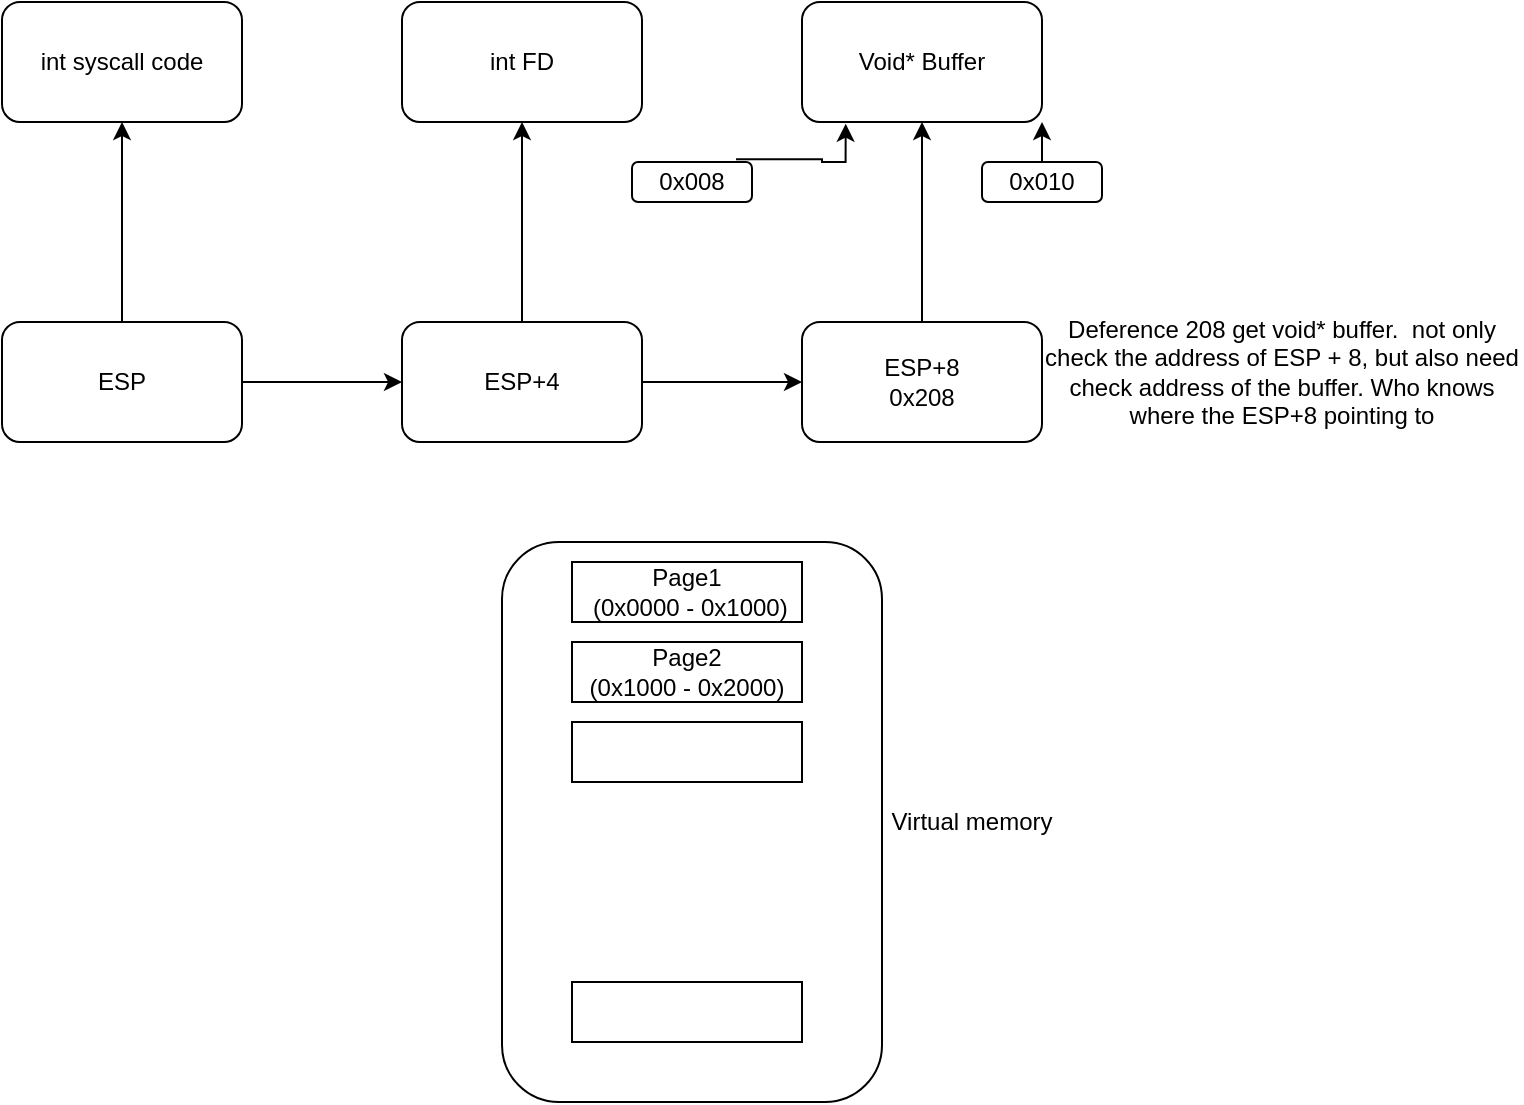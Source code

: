 <mxfile version="13.10.0" type="github">
  <diagram id="5jlkh1vB7oCjUuGCAA8b" name="Page-1">
    <mxGraphModel dx="813" dy="454" grid="1" gridSize="10" guides="1" tooltips="1" connect="1" arrows="1" fold="1" page="1" pageScale="1" pageWidth="850" pageHeight="1100" math="0" shadow="0">
      <root>
        <mxCell id="0" />
        <mxCell id="1" parent="0" />
        <mxCell id="0KiW9_K8kbpAwRVkYxgG-3" value="" style="edgeStyle=orthogonalEdgeStyle;rounded=0;orthogonalLoop=1;jettySize=auto;html=1;" edge="1" parent="1" source="0KiW9_K8kbpAwRVkYxgG-1" target="0KiW9_K8kbpAwRVkYxgG-2">
          <mxGeometry relative="1" as="geometry" />
        </mxCell>
        <mxCell id="0KiW9_K8kbpAwRVkYxgG-5" value="" style="edgeStyle=orthogonalEdgeStyle;rounded=0;orthogonalLoop=1;jettySize=auto;html=1;" edge="1" parent="1" source="0KiW9_K8kbpAwRVkYxgG-1" target="0KiW9_K8kbpAwRVkYxgG-4">
          <mxGeometry relative="1" as="geometry" />
        </mxCell>
        <mxCell id="0KiW9_K8kbpAwRVkYxgG-1" value="ESP" style="rounded=1;whiteSpace=wrap;html=1;" vertex="1" parent="1">
          <mxGeometry x="80" y="270" width="120" height="60" as="geometry" />
        </mxCell>
        <mxCell id="0KiW9_K8kbpAwRVkYxgG-2" value="int syscall code" style="whiteSpace=wrap;html=1;rounded=1;" vertex="1" parent="1">
          <mxGeometry x="80" y="110" width="120" height="60" as="geometry" />
        </mxCell>
        <mxCell id="0KiW9_K8kbpAwRVkYxgG-7" value="" style="edgeStyle=orthogonalEdgeStyle;rounded=0;orthogonalLoop=1;jettySize=auto;html=1;" edge="1" parent="1" source="0KiW9_K8kbpAwRVkYxgG-4" target="0KiW9_K8kbpAwRVkYxgG-6">
          <mxGeometry relative="1" as="geometry" />
        </mxCell>
        <mxCell id="0KiW9_K8kbpAwRVkYxgG-9" value="" style="edgeStyle=orthogonalEdgeStyle;rounded=0;orthogonalLoop=1;jettySize=auto;html=1;" edge="1" parent="1" source="0KiW9_K8kbpAwRVkYxgG-4" target="0KiW9_K8kbpAwRVkYxgG-8">
          <mxGeometry relative="1" as="geometry" />
        </mxCell>
        <mxCell id="0KiW9_K8kbpAwRVkYxgG-4" value="ESP+4" style="rounded=1;whiteSpace=wrap;html=1;" vertex="1" parent="1">
          <mxGeometry x="280" y="270" width="120" height="60" as="geometry" />
        </mxCell>
        <mxCell id="0KiW9_K8kbpAwRVkYxgG-11" value="" style="edgeStyle=orthogonalEdgeStyle;rounded=0;orthogonalLoop=1;jettySize=auto;html=1;" edge="1" parent="1" source="0KiW9_K8kbpAwRVkYxgG-6" target="0KiW9_K8kbpAwRVkYxgG-10">
          <mxGeometry relative="1" as="geometry" />
        </mxCell>
        <mxCell id="0KiW9_K8kbpAwRVkYxgG-6" value="ESP+8&lt;br&gt;0x208" style="whiteSpace=wrap;html=1;rounded=1;" vertex="1" parent="1">
          <mxGeometry x="480" y="270" width="120" height="60" as="geometry" />
        </mxCell>
        <mxCell id="0KiW9_K8kbpAwRVkYxgG-8" value="int FD" style="rounded=1;whiteSpace=wrap;html=1;" vertex="1" parent="1">
          <mxGeometry x="280" y="110" width="120" height="60" as="geometry" />
        </mxCell>
        <mxCell id="0KiW9_K8kbpAwRVkYxgG-12" value="" style="edgeStyle=orthogonalEdgeStyle;rounded=0;orthogonalLoop=1;jettySize=auto;html=1;exitX=0.867;exitY=-0.071;exitDx=0;exitDy=0;exitPerimeter=0;entryX=0.182;entryY=1.014;entryDx=0;entryDy=0;entryPerimeter=0;" edge="1" parent="1" source="0KiW9_K8kbpAwRVkYxgG-13" target="0KiW9_K8kbpAwRVkYxgG-10">
          <mxGeometry relative="1" as="geometry">
            <mxPoint x="440" y="210" as="targetPoint" />
            <Array as="points">
              <mxPoint x="490" y="189" />
              <mxPoint x="490" y="190" />
              <mxPoint x="502" y="190" />
            </Array>
          </mxGeometry>
        </mxCell>
        <mxCell id="0KiW9_K8kbpAwRVkYxgG-10" value="Void* Buffer&lt;br&gt;" style="whiteSpace=wrap;html=1;rounded=1;" vertex="1" parent="1">
          <mxGeometry x="480" y="110" width="120" height="60" as="geometry" />
        </mxCell>
        <mxCell id="0KiW9_K8kbpAwRVkYxgG-13" value="0x008" style="rounded=1;whiteSpace=wrap;html=1;" vertex="1" parent="1">
          <mxGeometry x="395" y="190" width="60" height="20" as="geometry" />
        </mxCell>
        <mxCell id="0KiW9_K8kbpAwRVkYxgG-16" value="" style="edgeStyle=orthogonalEdgeStyle;rounded=0;orthogonalLoop=1;jettySize=auto;html=1;" edge="1" parent="1" source="0KiW9_K8kbpAwRVkYxgG-14" target="0KiW9_K8kbpAwRVkYxgG-10">
          <mxGeometry relative="1" as="geometry">
            <Array as="points">
              <mxPoint x="600" y="170" />
            </Array>
          </mxGeometry>
        </mxCell>
        <mxCell id="0KiW9_K8kbpAwRVkYxgG-14" value="0x010" style="rounded=1;whiteSpace=wrap;html=1;" vertex="1" parent="1">
          <mxGeometry x="570" y="190" width="60" height="20" as="geometry" />
        </mxCell>
        <mxCell id="0KiW9_K8kbpAwRVkYxgG-17" value="Deference 208 get void* buffer.&amp;nbsp; not only check the address of ESP + 8, but also need check address of the buffer. Who knows where the ESP+8 pointing to" style="text;html=1;strokeColor=none;fillColor=none;align=center;verticalAlign=middle;whiteSpace=wrap;rounded=0;" vertex="1" parent="1">
          <mxGeometry x="600" y="270" width="240" height="50" as="geometry" />
        </mxCell>
        <mxCell id="0KiW9_K8kbpAwRVkYxgG-19" value="" style="rounded=1;whiteSpace=wrap;html=1;" vertex="1" parent="1">
          <mxGeometry x="330" y="380" width="190" height="280" as="geometry" />
        </mxCell>
        <mxCell id="0KiW9_K8kbpAwRVkYxgG-20" value="Page1&lt;br&gt;&amp;nbsp;(0x0000 - 0x1000)" style="rounded=0;whiteSpace=wrap;html=1;" vertex="1" parent="1">
          <mxGeometry x="365" y="390" width="115" height="30" as="geometry" />
        </mxCell>
        <mxCell id="0KiW9_K8kbpAwRVkYxgG-22" value="Page2&lt;br&gt;(0x1000 - 0x2000)" style="rounded=0;whiteSpace=wrap;html=1;" vertex="1" parent="1">
          <mxGeometry x="365" y="430" width="115" height="30" as="geometry" />
        </mxCell>
        <mxCell id="0KiW9_K8kbpAwRVkYxgG-23" value="" style="rounded=0;whiteSpace=wrap;html=1;" vertex="1" parent="1">
          <mxGeometry x="365" y="470" width="115" height="30" as="geometry" />
        </mxCell>
        <mxCell id="0KiW9_K8kbpAwRVkYxgG-24" value="" style="rounded=0;whiteSpace=wrap;html=1;" vertex="1" parent="1">
          <mxGeometry x="365" y="600" width="115" height="30" as="geometry" />
        </mxCell>
        <mxCell id="0KiW9_K8kbpAwRVkYxgG-25" value="Virtual memory" style="text;html=1;strokeColor=none;fillColor=none;align=center;verticalAlign=middle;whiteSpace=wrap;rounded=0;" vertex="1" parent="1">
          <mxGeometry x="510" y="510" width="110" height="20" as="geometry" />
        </mxCell>
      </root>
    </mxGraphModel>
  </diagram>
</mxfile>
